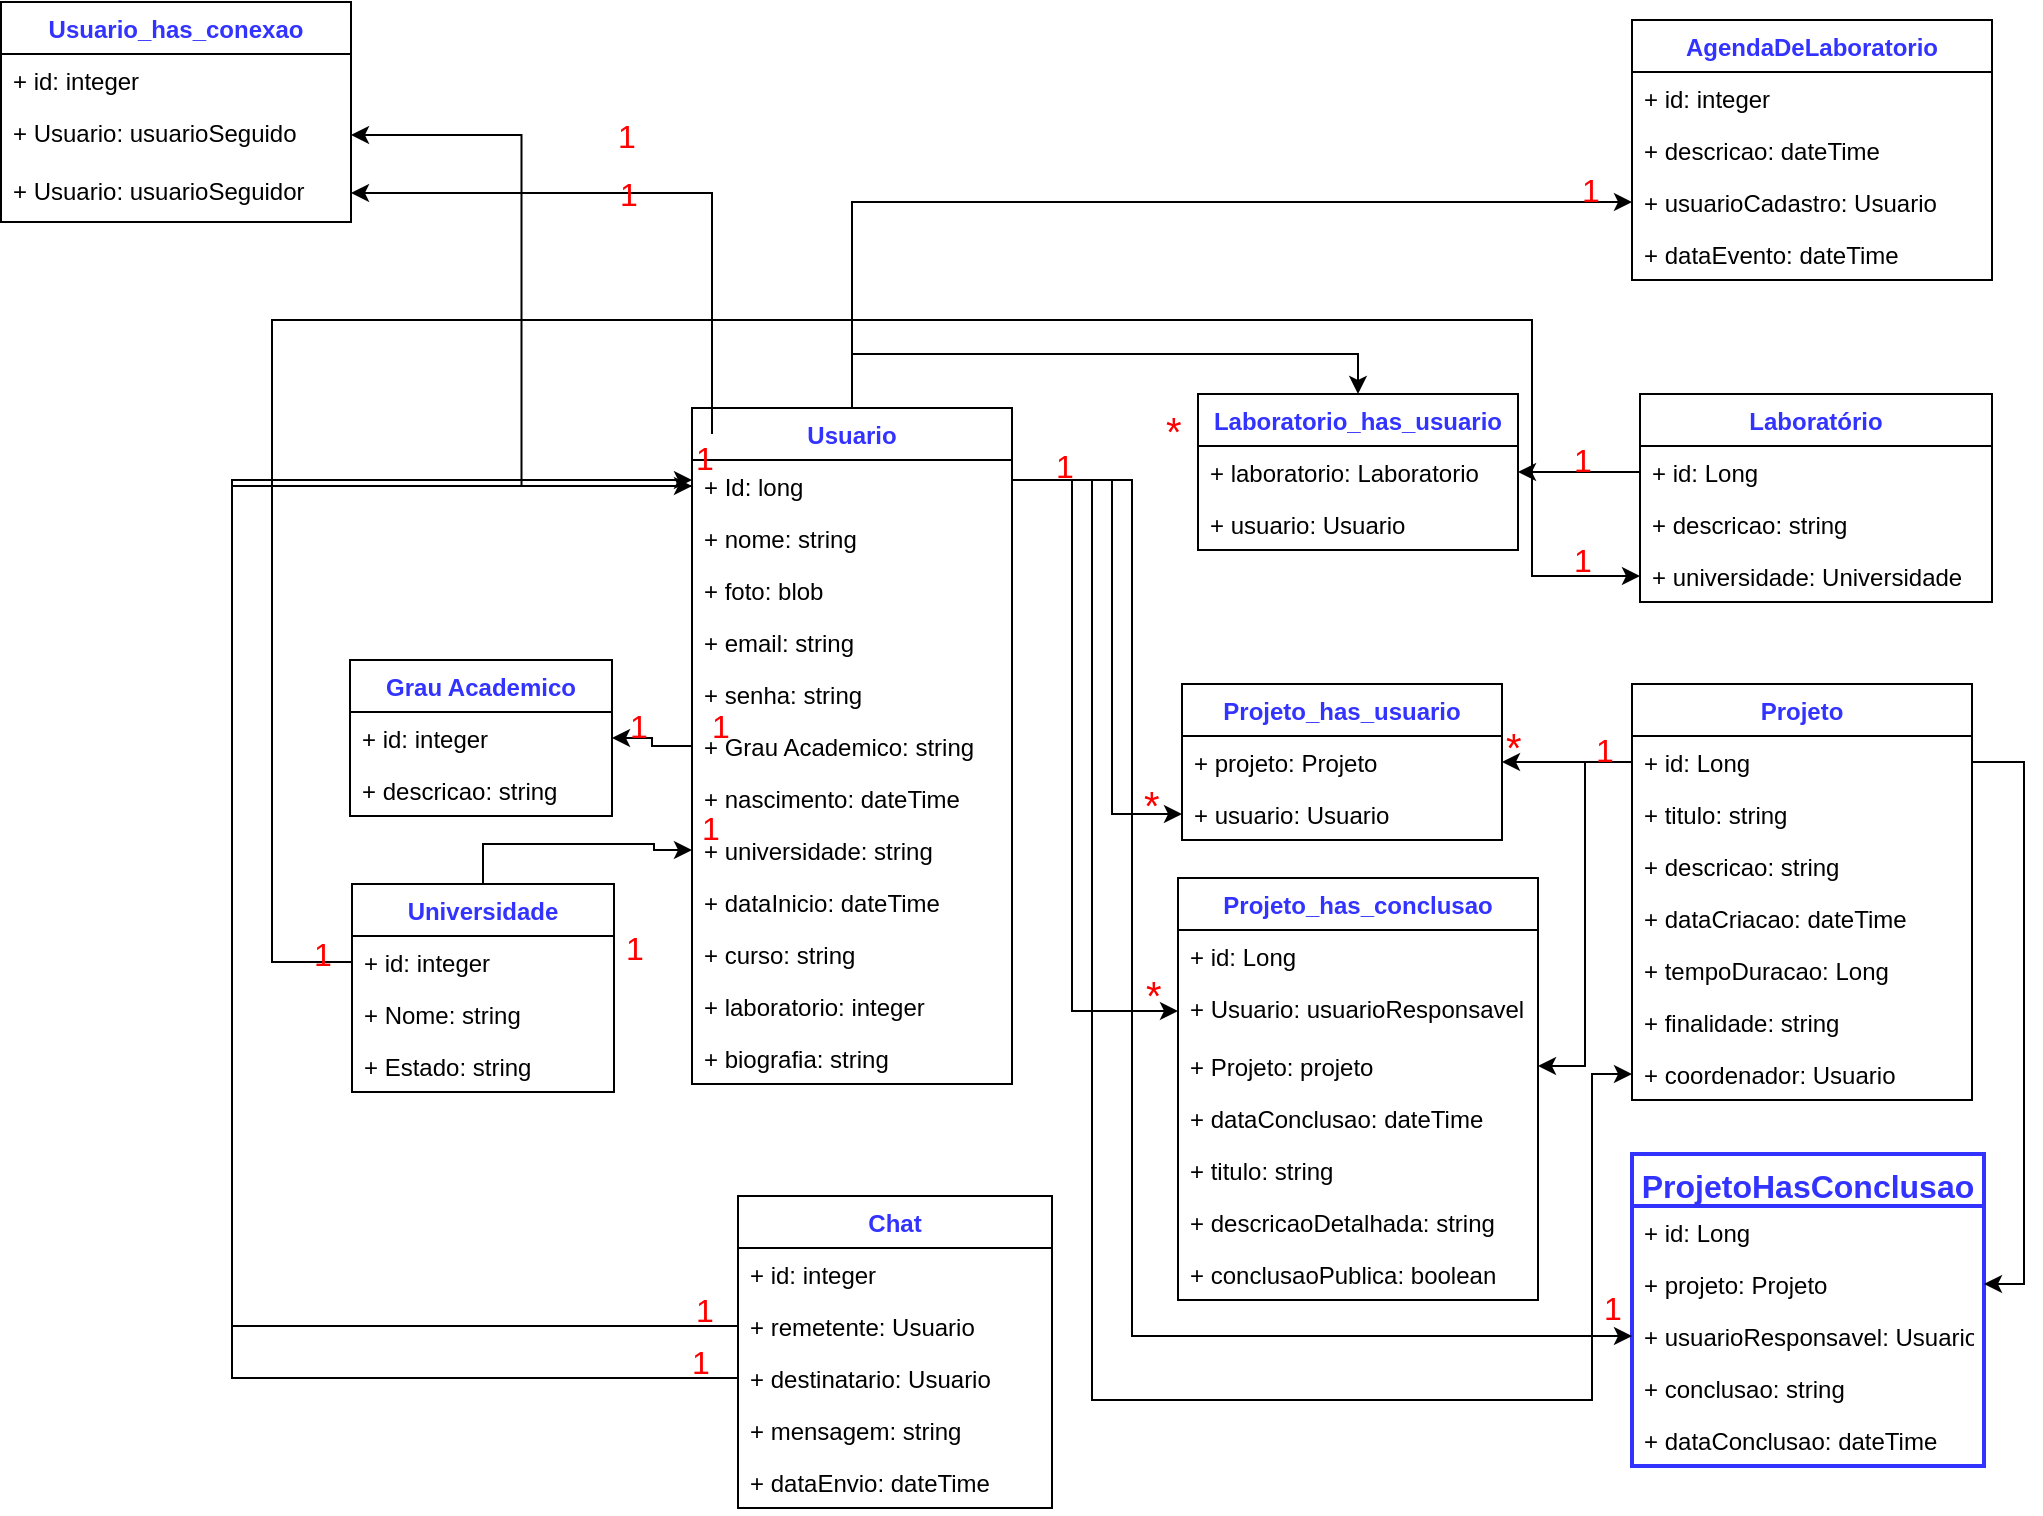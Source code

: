 <mxfile pages="1" version="11.2.4" type="device"><diagram id="lTHLBH5zkFO162nuHdru" name="Page-1"><mxGraphModel dx="2006" dy="538" grid="1" gridSize="10" guides="1" tooltips="1" connect="1" arrows="1" fold="1" page="1" pageScale="1" pageWidth="827" pageHeight="1169" math="0" shadow="0"><root><mxCell id="0"/><mxCell id="1" parent="0"/><mxCell id="Fe_8FBaQ1Ol-Jljb74qd-7" style="edgeStyle=orthogonalEdgeStyle;rounded=0;orthogonalLoop=1;jettySize=auto;html=1;exitX=0.5;exitY=0;exitDx=0;exitDy=0;entryX=0.5;entryY=0;entryDx=0;entryDy=0;" edge="1" parent="1" source="kyjDFfXC2tQv2kjpex23-4" target="kyjDFfXC2tQv2kjpex23-45"><mxGeometry relative="1" as="geometry"/></mxCell><mxCell id="Fe_8FBaQ1Ol-Jljb74qd-9" style="edgeStyle=orthogonalEdgeStyle;rounded=0;orthogonalLoop=1;jettySize=auto;html=1;entryX=0;entryY=0.5;entryDx=0;entryDy=0;" edge="1" parent="1" source="kyjDFfXC2tQv2kjpex23-4" target="kyjDFfXC2tQv2kjpex23-135"><mxGeometry relative="1" as="geometry"/></mxCell><mxCell id="kyjDFfXC2tQv2kjpex23-4" value="Usuario" style="swimlane;fontStyle=1;align=center;verticalAlign=top;childLayout=stackLayout;horizontal=1;startSize=26;horizontalStack=0;resizeParent=1;resizeParentMax=0;resizeLast=0;collapsible=1;marginBottom=0;fontColor=#3333FF;" parent="1" vertex="1"><mxGeometry x="170" y="254" width="160" height="338" as="geometry"><mxRectangle x="60" y="157" width="70" height="26" as="alternateBounds"/></mxGeometry></mxCell><mxCell id="kyjDFfXC2tQv2kjpex23-19" value="+ Id: long&#10;" style="text;strokeColor=none;fillColor=none;align=left;verticalAlign=top;spacingLeft=4;spacingRight=4;overflow=hidden;rotatable=0;points=[[0,0.5],[1,0.5]];portConstraint=eastwest;" parent="kyjDFfXC2tQv2kjpex23-4" vertex="1"><mxGeometry y="26" width="160" height="26" as="geometry"/></mxCell><mxCell id="kyjDFfXC2tQv2kjpex23-5" value="+ nome: string&#10;" style="text;strokeColor=none;fillColor=none;align=left;verticalAlign=top;spacingLeft=4;spacingRight=4;overflow=hidden;rotatable=0;points=[[0,0.5],[1,0.5]];portConstraint=eastwest;" parent="kyjDFfXC2tQv2kjpex23-4" vertex="1"><mxGeometry y="52" width="160" height="26" as="geometry"/></mxCell><mxCell id="kyjDFfXC2tQv2kjpex23-42" value="+ foto: blob" style="text;strokeColor=none;fillColor=none;align=left;verticalAlign=top;spacingLeft=4;spacingRight=4;overflow=hidden;rotatable=0;points=[[0,0.5],[1,0.5]];portConstraint=eastwest;" parent="kyjDFfXC2tQv2kjpex23-4" vertex="1"><mxGeometry y="78" width="160" height="26" as="geometry"/></mxCell><mxCell id="kyjDFfXC2tQv2kjpex23-9" value="+ email: string&#10;" style="text;strokeColor=none;fillColor=none;align=left;verticalAlign=top;spacingLeft=4;spacingRight=4;overflow=hidden;rotatable=0;points=[[0,0.5],[1,0.5]];portConstraint=eastwest;" parent="kyjDFfXC2tQv2kjpex23-4" vertex="1"><mxGeometry y="104" width="160" height="26" as="geometry"/></mxCell><mxCell id="kyjDFfXC2tQv2kjpex23-29" value="+ senha: string&#10;" style="text;strokeColor=none;fillColor=none;align=left;verticalAlign=top;spacingLeft=4;spacingRight=4;overflow=hidden;rotatable=0;points=[[0,0.5],[1,0.5]];portConstraint=eastwest;" parent="kyjDFfXC2tQv2kjpex23-4" vertex="1"><mxGeometry y="130" width="160" height="26" as="geometry"/></mxCell><mxCell id="kyjDFfXC2tQv2kjpex23-34" value="+ Grau Academico: string" style="text;strokeColor=none;fillColor=none;align=left;verticalAlign=top;spacingLeft=4;spacingRight=4;overflow=hidden;rotatable=0;points=[[0,0.5],[1,0.5]];portConstraint=eastwest;" parent="kyjDFfXC2tQv2kjpex23-4" vertex="1"><mxGeometry y="156" width="160" height="26" as="geometry"/></mxCell><mxCell id="kyjDFfXC2tQv2kjpex23-8" value="+ nascimento: dateTime&#10;" style="text;strokeColor=none;fillColor=none;align=left;verticalAlign=top;spacingLeft=4;spacingRight=4;overflow=hidden;rotatable=0;points=[[0,0.5],[1,0.5]];portConstraint=eastwest;" parent="kyjDFfXC2tQv2kjpex23-4" vertex="1"><mxGeometry y="182" width="160" height="26" as="geometry"/></mxCell><mxCell id="kyjDFfXC2tQv2kjpex23-10" value="+ universidade: string&#10;" style="text;strokeColor=none;fillColor=none;align=left;verticalAlign=top;spacingLeft=4;spacingRight=4;overflow=hidden;rotatable=0;points=[[0,0.5],[1,0.5]];portConstraint=eastwest;" parent="kyjDFfXC2tQv2kjpex23-4" vertex="1"><mxGeometry y="208" width="160" height="26" as="geometry"/></mxCell><mxCell id="kyjDFfXC2tQv2kjpex23-7" value="+ dataInicio: dateTime" style="text;strokeColor=none;fillColor=none;align=left;verticalAlign=top;spacingLeft=4;spacingRight=4;overflow=hidden;rotatable=0;points=[[0,0.5],[1,0.5]];portConstraint=eastwest;" parent="kyjDFfXC2tQv2kjpex23-4" vertex="1"><mxGeometry y="234" width="160" height="26" as="geometry"/></mxCell><mxCell id="kyjDFfXC2tQv2kjpex23-36" value="+ curso: string" style="text;strokeColor=none;fillColor=none;align=left;verticalAlign=top;spacingLeft=4;spacingRight=4;overflow=hidden;rotatable=0;points=[[0,0.5],[1,0.5]];portConstraint=eastwest;" parent="kyjDFfXC2tQv2kjpex23-4" vertex="1"><mxGeometry y="260" width="160" height="26" as="geometry"/></mxCell><mxCell id="kyjDFfXC2tQv2kjpex23-21" value="+ laboratorio: integer" style="text;strokeColor=none;fillColor=none;align=left;verticalAlign=top;spacingLeft=4;spacingRight=4;overflow=hidden;rotatable=0;points=[[0,0.5],[1,0.5]];portConstraint=eastwest;" parent="kyjDFfXC2tQv2kjpex23-4" vertex="1"><mxGeometry y="286" width="160" height="26" as="geometry"/></mxCell><mxCell id="kyjDFfXC2tQv2kjpex23-49" value="+ biografia: string" style="text;strokeColor=none;fillColor=none;align=left;verticalAlign=top;spacingLeft=4;spacingRight=4;overflow=hidden;rotatable=0;points=[[0,0.5],[1,0.5]];portConstraint=eastwest;" parent="kyjDFfXC2tQv2kjpex23-4" vertex="1"><mxGeometry y="312" width="160" height="26" as="geometry"/></mxCell><mxCell id="kyjDFfXC2tQv2kjpex23-30" value="Grau Academico" style="swimlane;fontStyle=1;childLayout=stackLayout;horizontal=1;startSize=26;fillColor=none;horizontalStack=0;resizeParent=1;resizeParentMax=0;resizeLast=0;collapsible=1;marginBottom=0;fontColor=#3333FF;" parent="1" vertex="1"><mxGeometry x="-1" y="380" width="131" height="78" as="geometry"/></mxCell><mxCell id="kyjDFfXC2tQv2kjpex23-31" value="+ id: integer" style="text;strokeColor=none;fillColor=none;align=left;verticalAlign=top;spacingLeft=4;spacingRight=4;overflow=hidden;rotatable=0;points=[[0,0.5],[1,0.5]];portConstraint=eastwest;" parent="kyjDFfXC2tQv2kjpex23-30" vertex="1"><mxGeometry y="26" width="131" height="26" as="geometry"/></mxCell><mxCell id="kyjDFfXC2tQv2kjpex23-32" value="+ descricao: string" style="text;strokeColor=none;fillColor=none;align=left;verticalAlign=top;spacingLeft=4;spacingRight=4;overflow=hidden;rotatable=0;points=[[0,0.5],[1,0.5]];portConstraint=eastwest;" parent="kyjDFfXC2tQv2kjpex23-30" vertex="1"><mxGeometry y="52" width="131" height="26" as="geometry"/></mxCell><mxCell id="kyjDFfXC2tQv2kjpex23-37" value="Laboratório" style="swimlane;fontStyle=1;align=center;verticalAlign=top;childLayout=stackLayout;horizontal=1;startSize=26;horizontalStack=0;resizeParent=1;resizeParentMax=0;resizeLast=0;collapsible=1;marginBottom=0;fontColor=#3333FF;" parent="1" vertex="1"><mxGeometry x="644" y="247" width="176" height="104" as="geometry"/></mxCell><mxCell id="kyjDFfXC2tQv2kjpex23-38" value="+ id: Long" style="text;strokeColor=none;fillColor=none;align=left;verticalAlign=top;spacingLeft=4;spacingRight=4;overflow=hidden;rotatable=0;points=[[0,0.5],[1,0.5]];portConstraint=eastwest;" parent="kyjDFfXC2tQv2kjpex23-37" vertex="1"><mxGeometry y="26" width="176" height="26" as="geometry"/></mxCell><mxCell id="kyjDFfXC2tQv2kjpex23-40" value="+ descricao: string" style="text;strokeColor=none;fillColor=none;align=left;verticalAlign=top;spacingLeft=4;spacingRight=4;overflow=hidden;rotatable=0;points=[[0,0.5],[1,0.5]];portConstraint=eastwest;" parent="kyjDFfXC2tQv2kjpex23-37" vertex="1"><mxGeometry y="52" width="176" height="26" as="geometry"/></mxCell><mxCell id="kyjDFfXC2tQv2kjpex23-94" value="+ universidade: Universidade" style="text;strokeColor=none;fillColor=none;align=left;verticalAlign=top;spacingLeft=4;spacingRight=4;overflow=hidden;rotatable=0;points=[[0,0.5],[1,0.5]];portConstraint=eastwest;" parent="kyjDFfXC2tQv2kjpex23-37" vertex="1"><mxGeometry y="78" width="176" height="26" as="geometry"/></mxCell><mxCell id="kyjDFfXC2tQv2kjpex23-45" value="Laboratorio_has_usuario" style="swimlane;fontStyle=1;align=center;verticalAlign=top;childLayout=stackLayout;horizontal=1;startSize=26;horizontalStack=0;resizeParent=1;resizeParentMax=0;resizeLast=0;collapsible=1;marginBottom=0;fontColor=#3333FF;" parent="1" vertex="1"><mxGeometry x="423" y="247" width="160" height="78" as="geometry"/></mxCell><mxCell id="kyjDFfXC2tQv2kjpex23-46" value="+ laboratorio: Laboratorio" style="text;strokeColor=none;fillColor=none;align=left;verticalAlign=top;spacingLeft=4;spacingRight=4;overflow=hidden;rotatable=0;points=[[0,0.5],[1,0.5]];portConstraint=eastwest;" parent="kyjDFfXC2tQv2kjpex23-45" vertex="1"><mxGeometry y="26" width="160" height="26" as="geometry"/></mxCell><mxCell id="kyjDFfXC2tQv2kjpex23-48" value="+ usuario: Usuario" style="text;strokeColor=none;fillColor=none;align=left;verticalAlign=top;spacingLeft=4;spacingRight=4;overflow=hidden;rotatable=0;points=[[0,0.5],[1,0.5]];portConstraint=eastwest;" parent="kyjDFfXC2tQv2kjpex23-45" vertex="1"><mxGeometry y="52" width="160" height="26" as="geometry"/></mxCell><mxCell id="kyjDFfXC2tQv2kjpex23-55" style="edgeStyle=orthogonalEdgeStyle;rounded=0;orthogonalLoop=1;jettySize=auto;html=1;exitX=0;exitY=0.5;exitDx=0;exitDy=0;" parent="1" source="kyjDFfXC2tQv2kjpex23-38" target="kyjDFfXC2tQv2kjpex23-46" edge="1"><mxGeometry relative="1" as="geometry"/></mxCell><mxCell id="kyjDFfXC2tQv2kjpex23-56" value="Projeto" style="swimlane;fontStyle=1;align=center;verticalAlign=top;childLayout=stackLayout;horizontal=1;startSize=26;horizontalStack=0;resizeParent=1;resizeParentMax=0;resizeLast=0;collapsible=1;marginBottom=0;fontColor=#3333FF;" parent="1" vertex="1"><mxGeometry x="640" y="392" width="170" height="208" as="geometry"/></mxCell><mxCell id="kyjDFfXC2tQv2kjpex23-57" value="+ id: Long" style="text;strokeColor=none;fillColor=none;align=left;verticalAlign=top;spacingLeft=4;spacingRight=4;overflow=hidden;rotatable=0;points=[[0,0.5],[1,0.5]];portConstraint=eastwest;" parent="kyjDFfXC2tQv2kjpex23-56" vertex="1"><mxGeometry y="26" width="170" height="26" as="geometry"/></mxCell><mxCell id="kyjDFfXC2tQv2kjpex23-59" value="+ titulo: string" style="text;strokeColor=none;fillColor=none;align=left;verticalAlign=top;spacingLeft=4;spacingRight=4;overflow=hidden;rotatable=0;points=[[0,0.5],[1,0.5]];portConstraint=eastwest;" parent="kyjDFfXC2tQv2kjpex23-56" vertex="1"><mxGeometry y="52" width="170" height="26" as="geometry"/></mxCell><mxCell id="kyjDFfXC2tQv2kjpex23-66" value="+ descricao: string" style="text;strokeColor=none;fillColor=none;align=left;verticalAlign=top;spacingLeft=4;spacingRight=4;overflow=hidden;rotatable=0;points=[[0,0.5],[1,0.5]];portConstraint=eastwest;" parent="kyjDFfXC2tQv2kjpex23-56" vertex="1"><mxGeometry y="78" width="170" height="26" as="geometry"/></mxCell><mxCell id="kyjDFfXC2tQv2kjpex23-67" value="+ dataCriacao: dateTime" style="text;strokeColor=none;fillColor=none;align=left;verticalAlign=top;spacingLeft=4;spacingRight=4;overflow=hidden;rotatable=0;points=[[0,0.5],[1,0.5]];portConstraint=eastwest;" parent="kyjDFfXC2tQv2kjpex23-56" vertex="1"><mxGeometry y="104" width="170" height="26" as="geometry"/></mxCell><mxCell id="kyjDFfXC2tQv2kjpex23-68" value="+ tempoDuracao: Long" style="text;strokeColor=none;fillColor=none;align=left;verticalAlign=top;spacingLeft=4;spacingRight=4;overflow=hidden;rotatable=0;points=[[0,0.5],[1,0.5]];portConstraint=eastwest;" parent="kyjDFfXC2tQv2kjpex23-56" vertex="1"><mxGeometry y="130" width="170" height="26" as="geometry"/></mxCell><mxCell id="kyjDFfXC2tQv2kjpex23-140" value="+ finalidade: string" style="text;strokeColor=none;fillColor=none;align=left;verticalAlign=top;spacingLeft=4;spacingRight=4;overflow=hidden;rotatable=0;points=[[0,0.5],[1,0.5]];portConstraint=eastwest;" parent="kyjDFfXC2tQv2kjpex23-56" vertex="1"><mxGeometry y="156" width="170" height="26" as="geometry"/></mxCell><mxCell id="kyjDFfXC2tQv2kjpex23-69" value="+ coordenador: Usuario" style="text;strokeColor=none;fillColor=none;align=left;verticalAlign=top;spacingLeft=4;spacingRight=4;overflow=hidden;rotatable=0;points=[[0,0.5],[1,0.5]];portConstraint=eastwest;" parent="kyjDFfXC2tQv2kjpex23-56" vertex="1"><mxGeometry y="182" width="170" height="26" as="geometry"/></mxCell><mxCell id="kyjDFfXC2tQv2kjpex23-60" value="Projeto_has_usuario" style="swimlane;fontStyle=1;align=center;verticalAlign=top;childLayout=stackLayout;horizontal=1;startSize=26;horizontalStack=0;resizeParent=1;resizeParentMax=0;resizeLast=0;collapsible=1;marginBottom=0;fontColor=#3333FF;" parent="1" vertex="1"><mxGeometry x="415" y="392" width="160" height="78" as="geometry"/></mxCell><mxCell id="kyjDFfXC2tQv2kjpex23-61" value="+ projeto: Projeto" style="text;strokeColor=none;fillColor=none;align=left;verticalAlign=top;spacingLeft=4;spacingRight=4;overflow=hidden;rotatable=0;points=[[0,0.5],[1,0.5]];portConstraint=eastwest;" parent="kyjDFfXC2tQv2kjpex23-60" vertex="1"><mxGeometry y="26" width="160" height="26" as="geometry"/></mxCell><mxCell id="kyjDFfXC2tQv2kjpex23-63" value="+ usuario: Usuario" style="text;strokeColor=none;fillColor=none;align=left;verticalAlign=top;spacingLeft=4;spacingRight=4;overflow=hidden;rotatable=0;points=[[0,0.5],[1,0.5]];portConstraint=eastwest;" parent="kyjDFfXC2tQv2kjpex23-60" vertex="1"><mxGeometry y="52" width="160" height="26" as="geometry"/></mxCell><mxCell id="kyjDFfXC2tQv2kjpex23-64" style="edgeStyle=orthogonalEdgeStyle;rounded=0;orthogonalLoop=1;jettySize=auto;html=1;exitX=0;exitY=0.5;exitDx=0;exitDy=0;entryX=1;entryY=0.5;entryDx=0;entryDy=0;fontColor=#3333FF;" parent="1" source="kyjDFfXC2tQv2kjpex23-57" target="kyjDFfXC2tQv2kjpex23-61" edge="1"><mxGeometry relative="1" as="geometry"/></mxCell><mxCell id="kyjDFfXC2tQv2kjpex23-65" style="edgeStyle=orthogonalEdgeStyle;rounded=0;orthogonalLoop=1;jettySize=auto;html=1;exitX=1;exitY=0.5;exitDx=0;exitDy=0;entryX=0;entryY=0.5;entryDx=0;entryDy=0;fontColor=#3333FF;" parent="1" source="kyjDFfXC2tQv2kjpex23-19" target="kyjDFfXC2tQv2kjpex23-63" edge="1"><mxGeometry relative="1" as="geometry"><Array as="points"><mxPoint x="380" y="290"/><mxPoint x="380" y="457"/></Array></mxGeometry></mxCell><mxCell id="Fe_8FBaQ1Ol-Jljb74qd-1" style="edgeStyle=orthogonalEdgeStyle;rounded=0;orthogonalLoop=1;jettySize=auto;html=1;" edge="1" parent="1" source="kyjDFfXC2tQv2kjpex23-71" target="kyjDFfXC2tQv2kjpex23-10"><mxGeometry relative="1" as="geometry"/></mxCell><mxCell id="kyjDFfXC2tQv2kjpex23-71" value="Universidade" style="swimlane;fontStyle=1;childLayout=stackLayout;horizontal=1;startSize=26;fillColor=none;horizontalStack=0;resizeParent=1;resizeParentMax=0;resizeLast=0;collapsible=1;marginBottom=0;fontColor=#3333FF;" parent="1" vertex="1"><mxGeometry y="492" width="131" height="104" as="geometry"/></mxCell><mxCell id="kyjDFfXC2tQv2kjpex23-72" value="+ id: integer" style="text;strokeColor=none;fillColor=none;align=left;verticalAlign=top;spacingLeft=4;spacingRight=4;overflow=hidden;rotatable=0;points=[[0,0.5],[1,0.5]];portConstraint=eastwest;" parent="kyjDFfXC2tQv2kjpex23-71" vertex="1"><mxGeometry y="26" width="131" height="26" as="geometry"/></mxCell><mxCell id="kyjDFfXC2tQv2kjpex23-73" value="+ Nome: string" style="text;strokeColor=none;fillColor=none;align=left;verticalAlign=top;spacingLeft=4;spacingRight=4;overflow=hidden;rotatable=0;points=[[0,0.5],[1,0.5]];portConstraint=eastwest;" parent="kyjDFfXC2tQv2kjpex23-71" vertex="1"><mxGeometry y="52" width="131" height="26" as="geometry"/></mxCell><mxCell id="kyjDFfXC2tQv2kjpex23-74" value="+ Estado: string" style="text;strokeColor=none;fillColor=none;align=left;verticalAlign=top;spacingLeft=4;spacingRight=4;overflow=hidden;rotatable=0;points=[[0,0.5],[1,0.5]];portConstraint=eastwest;" parent="kyjDFfXC2tQv2kjpex23-71" vertex="1"><mxGeometry y="78" width="131" height="26" as="geometry"/></mxCell><mxCell id="kyjDFfXC2tQv2kjpex23-77" style="edgeStyle=orthogonalEdgeStyle;rounded=0;orthogonalLoop=1;jettySize=auto;html=1;exitX=0;exitY=0.5;exitDx=0;exitDy=0;entryX=1;entryY=0.5;entryDx=0;entryDy=0;fontColor=#3333FF;" parent="1" source="kyjDFfXC2tQv2kjpex23-34" target="kyjDFfXC2tQv2kjpex23-31" edge="1"><mxGeometry relative="1" as="geometry"/></mxCell><mxCell id="kyjDFfXC2tQv2kjpex23-79" value="1" style="text;html=1;resizable=0;points=[];autosize=1;align=left;verticalAlign=top;spacingTop=-4;fontColor=#FF0000;strokeWidth=2;fontSize=16;" parent="1" vertex="1"><mxGeometry x="173" y="452" width="20" height="10" as="geometry"/></mxCell><mxCell id="kyjDFfXC2tQv2kjpex23-81" value="1" style="text;html=1;resizable=0;points=[];autosize=1;align=left;verticalAlign=top;spacingTop=-4;fontSize=16;fontColor=#FF0000;" parent="1" vertex="1"><mxGeometry x="135" y="512" width="20" height="20" as="geometry"/></mxCell><mxCell id="kyjDFfXC2tQv2kjpex23-82" value="1" style="text;html=1;resizable=0;points=[];autosize=1;align=left;verticalAlign=top;spacingTop=-4;fontColor=#FF0000;strokeWidth=2;fontSize=16;" parent="1" vertex="1"><mxGeometry x="178" y="401" width="20" height="10" as="geometry"/></mxCell><mxCell id="kyjDFfXC2tQv2kjpex23-83" value="1" style="text;html=1;resizable=0;points=[];autosize=1;align=left;verticalAlign=top;spacingTop=-4;fontColor=#FF0000;strokeWidth=2;fontSize=16;" parent="1" vertex="1"><mxGeometry x="137" y="401" width="20" height="10" as="geometry"/></mxCell><mxCell id="kyjDFfXC2tQv2kjpex23-84" value="Projeto_has_conclusao" style="swimlane;fontStyle=1;align=center;verticalAlign=top;childLayout=stackLayout;horizontal=1;startSize=26;horizontalStack=0;resizeParent=1;resizeParentMax=0;resizeLast=0;collapsible=1;marginBottom=0;fontColor=#3333FF;" parent="1" vertex="1"><mxGeometry x="413" y="489" width="180" height="211" as="geometry"/></mxCell><mxCell id="kyjDFfXC2tQv2kjpex23-85" value="+ id: Long" style="text;strokeColor=none;fillColor=none;align=left;verticalAlign=top;spacingLeft=4;spacingRight=4;overflow=hidden;rotatable=0;points=[[0,0.5],[1,0.5]];portConstraint=eastwest;" parent="kyjDFfXC2tQv2kjpex23-84" vertex="1"><mxGeometry y="26" width="180" height="26" as="geometry"/></mxCell><mxCell id="kyjDFfXC2tQv2kjpex23-92" value="+ Usuario: usuarioResponsavel" style="text;strokeColor=none;fillColor=none;align=left;verticalAlign=top;spacingLeft=4;spacingRight=4;overflow=hidden;rotatable=0;points=[[0,0.5],[1,0.5]];portConstraint=eastwest;" parent="kyjDFfXC2tQv2kjpex23-84" vertex="1"><mxGeometry y="52" width="180" height="29" as="geometry"/></mxCell><mxCell id="kyjDFfXC2tQv2kjpex23-95" value="+ Projeto: projeto" style="text;strokeColor=none;fillColor=none;align=left;verticalAlign=top;spacingLeft=4;spacingRight=4;overflow=hidden;rotatable=0;points=[[0,0.5],[1,0.5]];portConstraint=eastwest;" parent="kyjDFfXC2tQv2kjpex23-84" vertex="1"><mxGeometry y="81" width="180" height="26" as="geometry"/></mxCell><mxCell id="kyjDFfXC2tQv2kjpex23-106" value="+ dataConclusao: dateTime" style="text;strokeColor=none;fillColor=none;align=left;verticalAlign=top;spacingLeft=4;spacingRight=4;overflow=hidden;rotatable=0;points=[[0,0.5],[1,0.5]];portConstraint=eastwest;" parent="kyjDFfXC2tQv2kjpex23-84" vertex="1"><mxGeometry y="107" width="180" height="26" as="geometry"/></mxCell><mxCell id="kyjDFfXC2tQv2kjpex23-93" value="+ titulo: string" style="text;strokeColor=none;fillColor=none;align=left;verticalAlign=top;spacingLeft=4;spacingRight=4;overflow=hidden;rotatable=0;points=[[0,0.5],[1,0.5]];portConstraint=eastwest;" parent="kyjDFfXC2tQv2kjpex23-84" vertex="1"><mxGeometry y="133" width="180" height="26" as="geometry"/></mxCell><mxCell id="kyjDFfXC2tQv2kjpex23-91" value="+ descricaoDetalhada: string" style="text;strokeColor=none;fillColor=none;align=left;verticalAlign=top;spacingLeft=4;spacingRight=4;overflow=hidden;rotatable=0;points=[[0,0.5],[1,0.5]];portConstraint=eastwest;" parent="kyjDFfXC2tQv2kjpex23-84" vertex="1"><mxGeometry y="159" width="180" height="26" as="geometry"/></mxCell><mxCell id="kyjDFfXC2tQv2kjpex23-145" value="+ conclusaoPublica: boolean" style="text;strokeColor=none;fillColor=none;align=left;verticalAlign=top;spacingLeft=4;spacingRight=4;overflow=hidden;rotatable=0;points=[[0,0.5],[1,0.5]];portConstraint=eastwest;" parent="kyjDFfXC2tQv2kjpex23-84" vertex="1"><mxGeometry y="185" width="180" height="26" as="geometry"/></mxCell><mxCell id="kyjDFfXC2tQv2kjpex23-97" value="1" style="text;html=1;resizable=0;points=[];autosize=1;align=left;verticalAlign=top;spacingTop=-4;fontColor=#FF0000;strokeWidth=2;fontSize=16;" parent="1" vertex="1"><mxGeometry x="350" y="271" width="20" height="10" as="geometry"/></mxCell><mxCell id="kyjDFfXC2tQv2kjpex23-98" value="&lt;font style=&quot;font-size: 20px&quot;&gt;*&lt;/font&gt;" style="text;html=1;resizable=0;points=[];autosize=1;align=left;verticalAlign=top;spacingTop=-4;fontColor=#FF0000;strokeWidth=2;fontSize=16;" parent="1" vertex="1"><mxGeometry x="405" y="251" width="20" height="20" as="geometry"/></mxCell><mxCell id="kyjDFfXC2tQv2kjpex23-99" value="&lt;font style=&quot;font-size: 20px&quot;&gt;*&lt;/font&gt;" style="text;html=1;resizable=0;points=[];autosize=1;align=left;verticalAlign=top;spacingTop=-4;fontColor=#FF0000;strokeWidth=2;fontSize=16;" parent="1" vertex="1"><mxGeometry x="394" y="438" width="20" height="20" as="geometry"/></mxCell><mxCell id="kyjDFfXC2tQv2kjpex23-100" value="&lt;font style=&quot;font-size: 20px&quot;&gt;*&lt;/font&gt;" style="text;html=1;resizable=0;points=[];autosize=1;align=left;verticalAlign=top;spacingTop=-4;fontColor=#FF0000;strokeWidth=2;fontSize=16;" parent="1" vertex="1"><mxGeometry x="395" y="533" width="20" height="20" as="geometry"/></mxCell><mxCell id="kyjDFfXC2tQv2kjpex23-104" style="edgeStyle=orthogonalEdgeStyle;rounded=0;orthogonalLoop=1;jettySize=auto;html=1;exitX=1;exitY=0.5;exitDx=0;exitDy=0;entryX=0;entryY=0.5;entryDx=0;entryDy=0;fontSize=16;fontColor=#FF0000;" parent="1" source="kyjDFfXC2tQv2kjpex23-19" target="kyjDFfXC2tQv2kjpex23-92" edge="1"><mxGeometry relative="1" as="geometry"><Array as="points"><mxPoint x="360" y="290"/><mxPoint x="360" y="555"/></Array></mxGeometry></mxCell><mxCell id="kyjDFfXC2tQv2kjpex23-105" style="edgeStyle=orthogonalEdgeStyle;rounded=0;orthogonalLoop=1;jettySize=auto;html=1;exitX=0;exitY=0.5;exitDx=0;exitDy=0;entryX=1;entryY=0.5;entryDx=0;entryDy=0;fontSize=16;fontColor=#FF0000;" parent="1" source="kyjDFfXC2tQv2kjpex23-57" target="kyjDFfXC2tQv2kjpex23-95" edge="1"><mxGeometry relative="1" as="geometry"/></mxCell><mxCell id="kyjDFfXC2tQv2kjpex23-107" style="edgeStyle=orthogonalEdgeStyle;rounded=0;orthogonalLoop=1;jettySize=auto;html=1;exitX=0;exitY=0.5;exitDx=0;exitDy=0;entryX=0;entryY=0.5;entryDx=0;entryDy=0;fontSize=16;fontColor=#FF0000;" parent="1" source="kyjDFfXC2tQv2kjpex23-72" target="kyjDFfXC2tQv2kjpex23-94" edge="1"><mxGeometry relative="1" as="geometry"><Array as="points"><mxPoint x="-40" y="531"/><mxPoint x="-40" y="210"/><mxPoint x="590" y="210"/><mxPoint x="590" y="338"/></Array></mxGeometry></mxCell><mxCell id="kyjDFfXC2tQv2kjpex23-108" value="1" style="text;html=1;resizable=0;points=[];autosize=1;align=left;verticalAlign=top;spacingTop=-4;fontColor=#FF0000;strokeWidth=2;fontSize=16;" parent="1" vertex="1"><mxGeometry x="609" y="318" width="20" height="10" as="geometry"/></mxCell><mxCell id="kyjDFfXC2tQv2kjpex23-109" value="1" style="text;html=1;resizable=0;points=[];autosize=1;align=left;verticalAlign=top;spacingTop=-4;fontColor=#FF0000;strokeWidth=2;fontSize=16;" parent="1" vertex="1"><mxGeometry x="-21" y="515" width="20" height="10" as="geometry"/></mxCell><mxCell id="kyjDFfXC2tQv2kjpex23-110" value="Chat" style="swimlane;fontStyle=1;childLayout=stackLayout;horizontal=1;startSize=26;fillColor=none;horizontalStack=0;resizeParent=1;resizeParentMax=0;resizeLast=0;collapsible=1;marginBottom=0;fontColor=#3333FF;" parent="1" vertex="1"><mxGeometry x="193" y="648" width="157" height="156" as="geometry"/></mxCell><mxCell id="kyjDFfXC2tQv2kjpex23-111" value="+ id: integer" style="text;strokeColor=none;fillColor=none;align=left;verticalAlign=top;spacingLeft=4;spacingRight=4;overflow=hidden;rotatable=0;points=[[0,0.5],[1,0.5]];portConstraint=eastwest;" parent="kyjDFfXC2tQv2kjpex23-110" vertex="1"><mxGeometry y="26" width="157" height="26" as="geometry"/></mxCell><mxCell id="kyjDFfXC2tQv2kjpex23-112" value="+ remetente: Usuario" style="text;strokeColor=none;fillColor=none;align=left;verticalAlign=top;spacingLeft=4;spacingRight=4;overflow=hidden;rotatable=0;points=[[0,0.5],[1,0.5]];portConstraint=eastwest;" parent="kyjDFfXC2tQv2kjpex23-110" vertex="1"><mxGeometry y="52" width="157" height="26" as="geometry"/></mxCell><mxCell id="kyjDFfXC2tQv2kjpex23-114" value="+ destinatario: Usuario" style="text;strokeColor=none;fillColor=none;align=left;verticalAlign=top;spacingLeft=4;spacingRight=4;overflow=hidden;rotatable=0;points=[[0,0.5],[1,0.5]];portConstraint=eastwest;" parent="kyjDFfXC2tQv2kjpex23-110" vertex="1"><mxGeometry y="78" width="157" height="26" as="geometry"/></mxCell><mxCell id="kyjDFfXC2tQv2kjpex23-115" value="+ mensagem: string" style="text;strokeColor=none;fillColor=none;align=left;verticalAlign=top;spacingLeft=4;spacingRight=4;overflow=hidden;rotatable=0;points=[[0,0.5],[1,0.5]];portConstraint=eastwest;" parent="kyjDFfXC2tQv2kjpex23-110" vertex="1"><mxGeometry y="104" width="157" height="26" as="geometry"/></mxCell><mxCell id="kyjDFfXC2tQv2kjpex23-113" value="+ dataEnvio: dateTime" style="text;strokeColor=none;fillColor=none;align=left;verticalAlign=top;spacingLeft=4;spacingRight=4;overflow=hidden;rotatable=0;points=[[0,0.5],[1,0.5]];portConstraint=eastwest;" parent="kyjDFfXC2tQv2kjpex23-110" vertex="1"><mxGeometry y="130" width="157" height="26" as="geometry"/></mxCell><mxCell id="kyjDFfXC2tQv2kjpex23-118" value="1" style="text;html=1;resizable=0;points=[];autosize=1;align=left;verticalAlign=top;spacingTop=-4;fontSize=16;fontColor=#FF0000;" parent="1" vertex="1"><mxGeometry x="170" y="693" width="20" height="20" as="geometry"/></mxCell><mxCell id="kyjDFfXC2tQv2kjpex23-119" value="1" style="text;html=1;resizable=0;points=[];autosize=1;align=left;verticalAlign=top;spacingTop=-4;fontSize=16;fontColor=#FF0000;" parent="1" vertex="1"><mxGeometry x="168" y="719" width="20" height="20" as="geometry"/></mxCell><mxCell id="Fe_8FBaQ1Ol-Jljb74qd-11" style="edgeStyle=orthogonalEdgeStyle;rounded=0;orthogonalLoop=1;jettySize=auto;html=1;entryX=1;entryY=0.5;entryDx=0;entryDy=0;" edge="1" parent="1" source="kyjDFfXC2tQv2kjpex23-120" target="kyjDFfXC2tQv2kjpex23-124"><mxGeometry relative="1" as="geometry"/></mxCell><mxCell id="kyjDFfXC2tQv2kjpex23-120" value="1" style="text;html=1;resizable=0;points=[];autosize=1;align=left;verticalAlign=top;spacingTop=-4;fontSize=16;fontColor=#FF0000;" parent="1" vertex="1"><mxGeometry x="170" y="267" width="20" height="20" as="geometry"/></mxCell><mxCell id="kyjDFfXC2tQv2kjpex23-121" value="Usuario_has_conexao" style="swimlane;fontStyle=1;childLayout=stackLayout;horizontal=1;startSize=26;fillColor=none;horizontalStack=0;resizeParent=1;resizeParentMax=0;resizeLast=0;collapsible=1;marginBottom=0;fontColor=#3333FF;" parent="1" vertex="1"><mxGeometry x="-175.5" y="51" width="175" height="110" as="geometry"/></mxCell><mxCell id="kyjDFfXC2tQv2kjpex23-122" value="+ id: integer" style="text;strokeColor=none;fillColor=none;align=left;verticalAlign=top;spacingLeft=4;spacingRight=4;overflow=hidden;rotatable=0;points=[[0,0.5],[1,0.5]];portConstraint=eastwest;" parent="kyjDFfXC2tQv2kjpex23-121" vertex="1"><mxGeometry y="26" width="175" height="26" as="geometry"/></mxCell><mxCell id="kyjDFfXC2tQv2kjpex23-126" value="+ Usuario: usuarioSeguido" style="text;strokeColor=none;fillColor=none;align=left;verticalAlign=top;spacingLeft=4;spacingRight=4;overflow=hidden;rotatable=0;points=[[0,0.5],[1,0.5]];portConstraint=eastwest;" parent="kyjDFfXC2tQv2kjpex23-121" vertex="1"><mxGeometry y="52" width="175" height="29" as="geometry"/></mxCell><mxCell id="kyjDFfXC2tQv2kjpex23-124" value="+ Usuario: usuarioSeguidor" style="text;strokeColor=none;fillColor=none;align=left;verticalAlign=top;spacingLeft=4;spacingRight=4;overflow=hidden;rotatable=0;points=[[0,0.5],[1,0.5]];portConstraint=eastwest;" parent="kyjDFfXC2tQv2kjpex23-121" vertex="1"><mxGeometry y="81" width="175" height="29" as="geometry"/></mxCell><mxCell id="kyjDFfXC2tQv2kjpex23-129" value="1" style="text;html=1;resizable=0;points=[];autosize=1;align=left;verticalAlign=top;spacingTop=-4;fontSize=16;fontColor=#FF0000;" parent="1" vertex="1"><mxGeometry x="132" y="135" width="20" height="20" as="geometry"/></mxCell><mxCell id="kyjDFfXC2tQv2kjpex23-130" value="1" style="text;html=1;resizable=0;points=[];autosize=1;align=left;verticalAlign=top;spacingTop=-4;fontSize=16;fontColor=#FF0000;" parent="1" vertex="1"><mxGeometry x="131" y="106" width="20" height="20" as="geometry"/></mxCell><mxCell id="kyjDFfXC2tQv2kjpex23-131" value="AgendaDeLaboratorio" style="swimlane;fontStyle=1;childLayout=stackLayout;horizontal=1;startSize=26;fillColor=none;horizontalStack=0;resizeParent=1;resizeParentMax=0;resizeLast=0;collapsible=1;marginBottom=0;fontColor=#3333FF;" parent="1" vertex="1"><mxGeometry x="640" y="60" width="180" height="130" as="geometry"/></mxCell><mxCell id="kyjDFfXC2tQv2kjpex23-132" value="+ id: integer" style="text;strokeColor=none;fillColor=none;align=left;verticalAlign=top;spacingLeft=4;spacingRight=4;overflow=hidden;rotatable=0;points=[[0,0.5],[1,0.5]];portConstraint=eastwest;" parent="kyjDFfXC2tQv2kjpex23-131" vertex="1"><mxGeometry y="26" width="180" height="26" as="geometry"/></mxCell><mxCell id="kyjDFfXC2tQv2kjpex23-133" value="+ descricao: dateTime" style="text;strokeColor=none;fillColor=none;align=left;verticalAlign=top;spacingLeft=4;spacingRight=4;overflow=hidden;rotatable=0;points=[[0,0.5],[1,0.5]];portConstraint=eastwest;" parent="kyjDFfXC2tQv2kjpex23-131" vertex="1"><mxGeometry y="52" width="180" height="26" as="geometry"/></mxCell><mxCell id="kyjDFfXC2tQv2kjpex23-135" value="+ usuarioCadastro: Usuario" style="text;strokeColor=none;fillColor=none;align=left;verticalAlign=top;spacingLeft=4;spacingRight=4;overflow=hidden;rotatable=0;points=[[0,0.5],[1,0.5]];portConstraint=eastwest;" parent="kyjDFfXC2tQv2kjpex23-131" vertex="1"><mxGeometry y="78" width="180" height="26" as="geometry"/></mxCell><mxCell id="kyjDFfXC2tQv2kjpex23-134" value="+ dataEvento: dateTime" style="text;strokeColor=none;fillColor=none;align=left;verticalAlign=top;spacingLeft=4;spacingRight=4;overflow=hidden;rotatable=0;points=[[0,0.5],[1,0.5]];portConstraint=eastwest;" parent="kyjDFfXC2tQv2kjpex23-131" vertex="1"><mxGeometry y="104" width="180" height="26" as="geometry"/></mxCell><mxCell id="kyjDFfXC2tQv2kjpex23-137" value="1" style="text;html=1;resizable=0;points=[];autosize=1;align=left;verticalAlign=top;spacingTop=-4;fontColor=#FF0000;strokeWidth=2;fontSize=16;" parent="1" vertex="1"><mxGeometry x="613" y="133" width="20" height="10" as="geometry"/></mxCell><mxCell id="kyjDFfXC2tQv2kjpex23-141" style="edgeStyle=orthogonalEdgeStyle;rounded=0;orthogonalLoop=1;jettySize=auto;html=1;exitX=1;exitY=0.5;exitDx=0;exitDy=0;entryX=0;entryY=0.5;entryDx=0;entryDy=0;fontSize=16;fontColor=#FF0000;" parent="1" source="kyjDFfXC2tQv2kjpex23-19" target="kyjDFfXC2tQv2kjpex23-69" edge="1"><mxGeometry relative="1" as="geometry"><Array as="points"><mxPoint x="370" y="290"/><mxPoint x="370" y="750"/><mxPoint x="620" y="750"/><mxPoint x="620" y="587"/></Array></mxGeometry></mxCell><mxCell id="kyjDFfXC2tQv2kjpex23-142" value="&lt;font style=&quot;font-size: 20px&quot;&gt;*&lt;/font&gt;" style="text;html=1;resizable=0;points=[];autosize=1;align=left;verticalAlign=top;spacingTop=-4;fontColor=#FF0000;strokeWidth=2;fontSize=16;" parent="1" vertex="1"><mxGeometry x="575" y="409" width="20" height="20" as="geometry"/></mxCell><mxCell id="kyjDFfXC2tQv2kjpex23-143" value="1" style="text;html=1;resizable=0;points=[];autosize=1;align=left;verticalAlign=top;spacingTop=-4;fontColor=#FF0000;strokeWidth=2;fontSize=16;" parent="1" vertex="1"><mxGeometry x="620" y="413" width="20" height="10" as="geometry"/></mxCell><mxCell id="kyjDFfXC2tQv2kjpex23-144" value="1" style="text;html=1;resizable=0;points=[];autosize=1;align=left;verticalAlign=top;spacingTop=-4;fontColor=#FF0000;strokeWidth=2;fontSize=16;" parent="1" vertex="1"><mxGeometry x="609" y="268" width="20" height="10" as="geometry"/></mxCell><mxCell id="kyjDFfXC2tQv2kjpex23-146" value="ProjetoHasConclusao" style="swimlane;fontStyle=1;align=center;verticalAlign=top;childLayout=stackLayout;horizontal=1;startSize=26;horizontalStack=0;resizeParent=1;resizeParentMax=0;resizeLast=0;collapsible=1;marginBottom=0;strokeColor=#3333FF;strokeWidth=2;fontSize=16;fontColor=#3333FF;" parent="1" vertex="1"><mxGeometry x="640" y="627" width="176" height="156" as="geometry"/></mxCell><mxCell id="kyjDFfXC2tQv2kjpex23-147" value="+ id: Long" style="text;strokeColor=none;fillColor=none;align=left;verticalAlign=top;spacingLeft=4;spacingRight=4;overflow=hidden;rotatable=0;points=[[0,0.5],[1,0.5]];portConstraint=eastwest;" parent="kyjDFfXC2tQv2kjpex23-146" vertex="1"><mxGeometry y="26" width="176" height="26" as="geometry"/></mxCell><mxCell id="kyjDFfXC2tQv2kjpex23-149" value="+ projeto: Projeto" style="text;strokeColor=none;fillColor=none;align=left;verticalAlign=top;spacingLeft=4;spacingRight=4;overflow=hidden;rotatable=0;points=[[0,0.5],[1,0.5]];portConstraint=eastwest;" parent="kyjDFfXC2tQv2kjpex23-146" vertex="1"><mxGeometry y="52" width="176" height="26" as="geometry"/></mxCell><mxCell id="kyjDFfXC2tQv2kjpex23-151" value="+ usuarioResponsavel: Usuario" style="text;strokeColor=none;fillColor=none;align=left;verticalAlign=top;spacingLeft=4;spacingRight=4;overflow=hidden;rotatable=0;points=[[0,0.5],[1,0.5]];portConstraint=eastwest;" parent="kyjDFfXC2tQv2kjpex23-146" vertex="1"><mxGeometry y="78" width="176" height="26" as="geometry"/></mxCell><mxCell id="kyjDFfXC2tQv2kjpex23-162" value="+ conclusao: string" style="text;strokeColor=none;fillColor=none;align=left;verticalAlign=top;spacingLeft=4;spacingRight=4;overflow=hidden;rotatable=0;points=[[0,0.5],[1,0.5]];portConstraint=eastwest;" parent="kyjDFfXC2tQv2kjpex23-146" vertex="1"><mxGeometry y="104" width="176" height="26" as="geometry"/></mxCell><mxCell id="kyjDFfXC2tQv2kjpex23-163" value="+ dataConclusao: dateTime" style="text;strokeColor=none;fillColor=none;align=left;verticalAlign=top;spacingLeft=4;spacingRight=4;overflow=hidden;rotatable=0;points=[[0,0.5],[1,0.5]];portConstraint=eastwest;" parent="kyjDFfXC2tQv2kjpex23-146" vertex="1"><mxGeometry y="130" width="176" height="26" as="geometry"/></mxCell><mxCell id="kyjDFfXC2tQv2kjpex23-150" style="edgeStyle=orthogonalEdgeStyle;rounded=0;orthogonalLoop=1;jettySize=auto;html=1;exitX=1;exitY=0.5;exitDx=0;exitDy=0;entryX=1;entryY=0.5;entryDx=0;entryDy=0;fontSize=16;fontColor=#3333FF;" parent="1" source="kyjDFfXC2tQv2kjpex23-57" target="kyjDFfXC2tQv2kjpex23-149" edge="1"><mxGeometry relative="1" as="geometry"/></mxCell><mxCell id="kyjDFfXC2tQv2kjpex23-159" style="edgeStyle=orthogonalEdgeStyle;rounded=0;orthogonalLoop=1;jettySize=auto;html=1;exitX=1;exitY=0.5;exitDx=0;exitDy=0;entryX=0;entryY=0.5;entryDx=0;entryDy=0;fontSize=16;fontColor=#3333FF;" parent="1" source="kyjDFfXC2tQv2kjpex23-19" target="kyjDFfXC2tQv2kjpex23-151" edge="1"><mxGeometry relative="1" as="geometry"><Array as="points"><mxPoint x="390" y="290"/><mxPoint x="390" y="718"/></Array></mxGeometry></mxCell><mxCell id="kyjDFfXC2tQv2kjpex23-160" value="1" style="text;html=1;resizable=0;points=[];autosize=1;align=left;verticalAlign=top;spacingTop=-4;fontColor=#FF0000;strokeWidth=2;fontSize=16;" parent="1" vertex="1"><mxGeometry x="624" y="692" width="20" height="10" as="geometry"/></mxCell><mxCell id="Fe_8FBaQ1Ol-Jljb74qd-10" style="edgeStyle=orthogonalEdgeStyle;rounded=0;orthogonalLoop=1;jettySize=auto;html=1;exitX=0;exitY=0.5;exitDx=0;exitDy=0;entryX=1;entryY=0.5;entryDx=0;entryDy=0;" edge="1" parent="1" source="kyjDFfXC2tQv2kjpex23-19" target="kyjDFfXC2tQv2kjpex23-126"><mxGeometry relative="1" as="geometry"/></mxCell><mxCell id="Fe_8FBaQ1Ol-Jljb74qd-12" style="edgeStyle=orthogonalEdgeStyle;rounded=0;orthogonalLoop=1;jettySize=auto;html=1;exitX=0;exitY=0.5;exitDx=0;exitDy=0;entryX=0;entryY=0.5;entryDx=0;entryDy=0;" edge="1" parent="1" source="kyjDFfXC2tQv2kjpex23-112" target="kyjDFfXC2tQv2kjpex23-19"><mxGeometry relative="1" as="geometry"><Array as="points"><mxPoint x="-60" y="713"/><mxPoint x="-60" y="293"/></Array></mxGeometry></mxCell><mxCell id="Fe_8FBaQ1Ol-Jljb74qd-13" style="edgeStyle=orthogonalEdgeStyle;rounded=0;orthogonalLoop=1;jettySize=auto;html=1;exitX=0;exitY=0.5;exitDx=0;exitDy=0;entryX=0;entryY=1.15;entryDx=0;entryDy=0;entryPerimeter=0;" edge="1" parent="1" source="kyjDFfXC2tQv2kjpex23-114" target="kyjDFfXC2tQv2kjpex23-120"><mxGeometry relative="1" as="geometry"><Array as="points"><mxPoint x="-60" y="739"/><mxPoint x="-60" y="290"/></Array></mxGeometry></mxCell></root></mxGraphModel></diagram></mxfile>